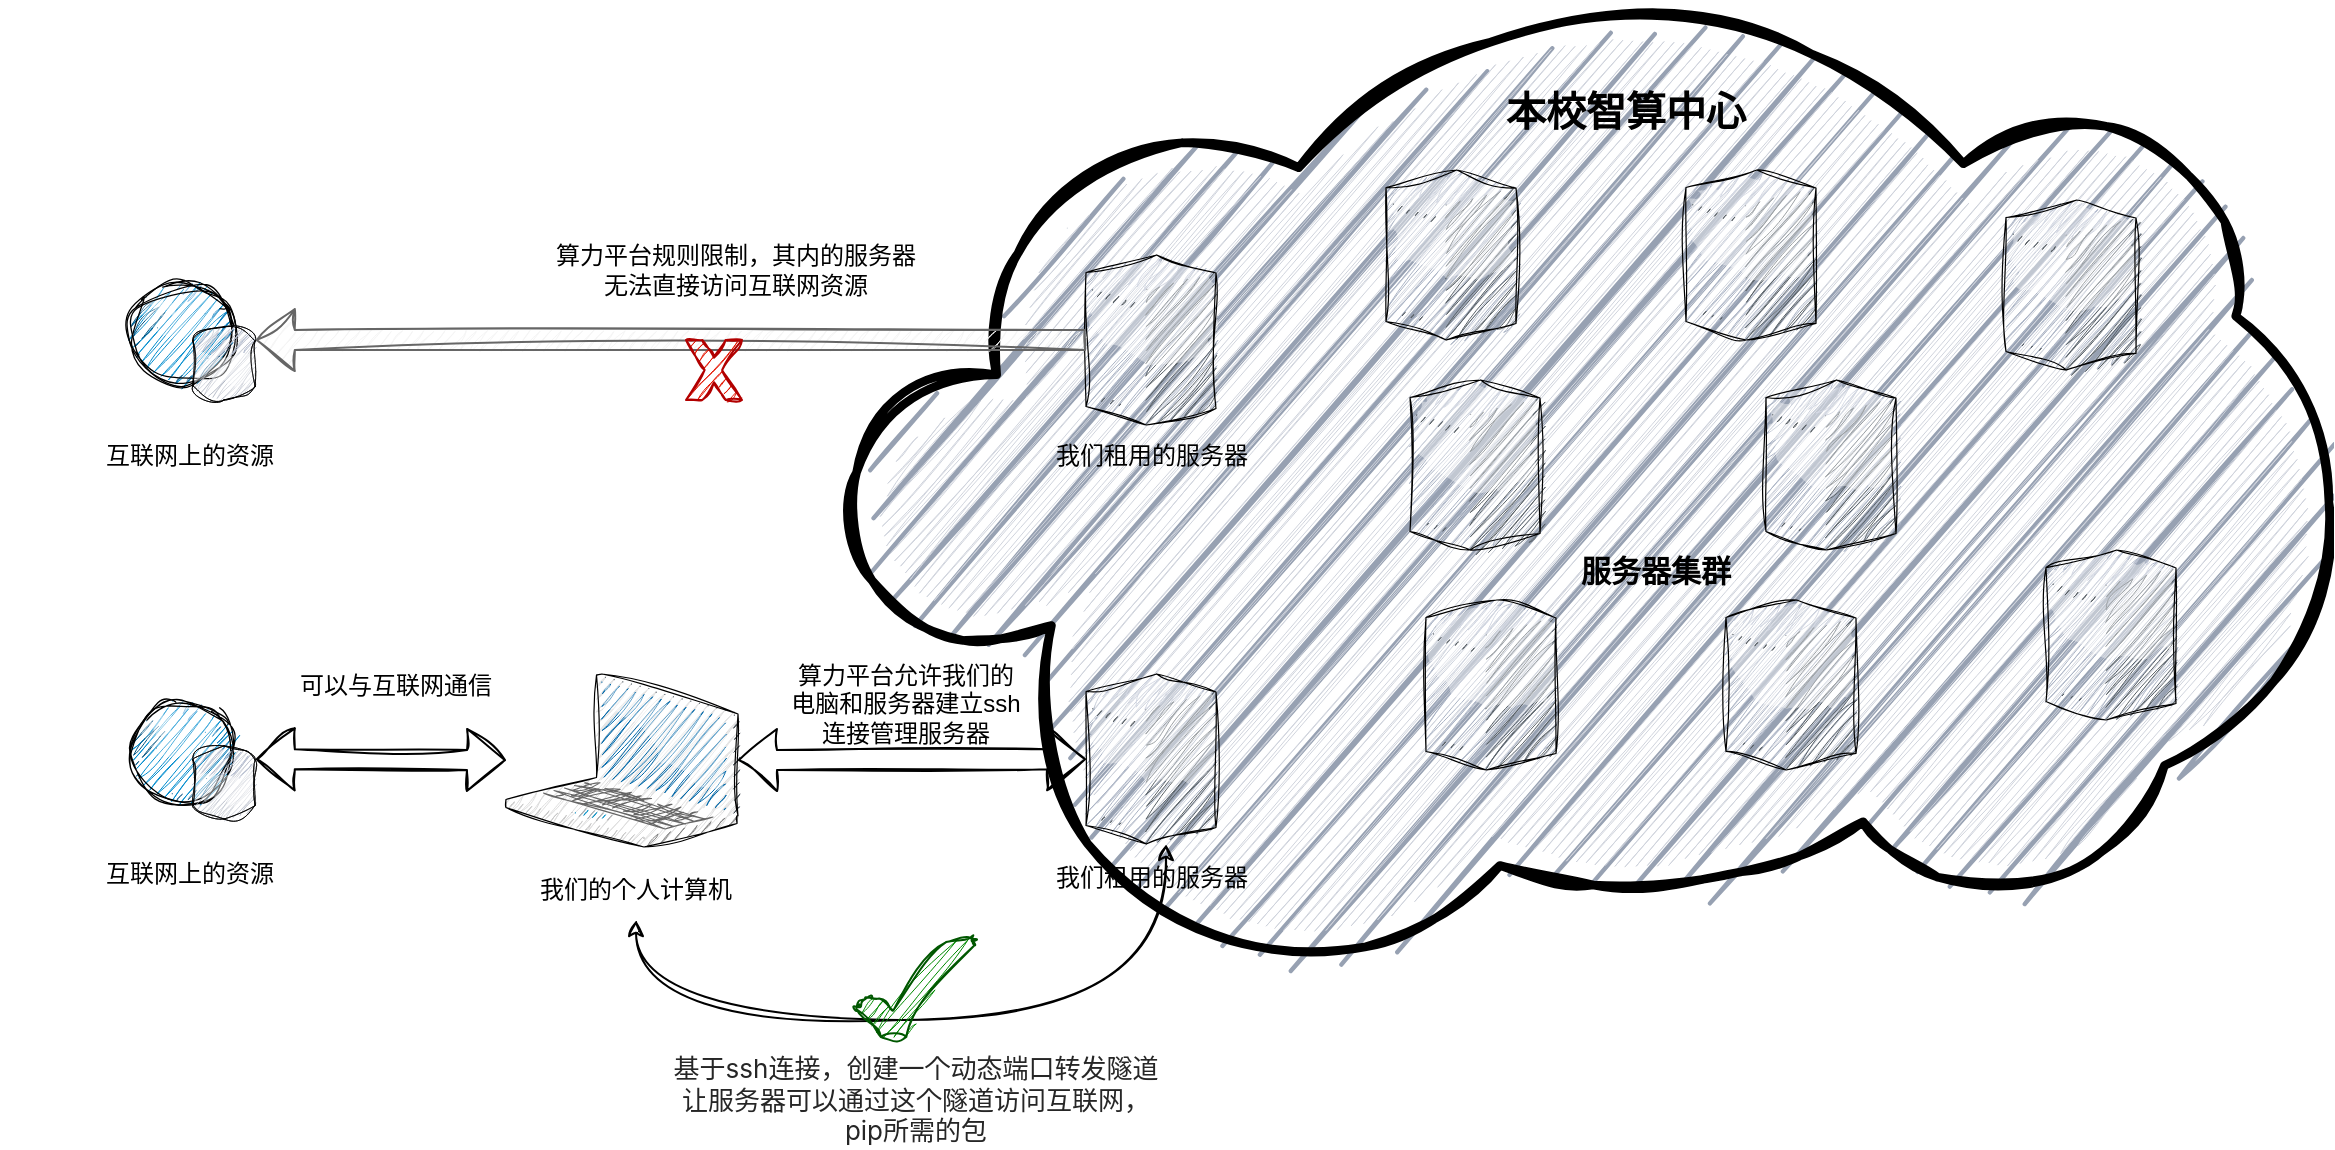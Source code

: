 <mxfile version="28.2.3">
  <diagram name="第 1 页" id="SBFmUtqrQ55cQ_EI7Ord">
    <mxGraphModel dx="1205" dy="666" grid="1" gridSize="10" guides="1" tooltips="1" connect="1" arrows="1" fold="1" page="1" pageScale="1" pageWidth="827" pageHeight="1169" math="0" shadow="0">
      <root>
        <mxCell id="0" />
        <mxCell id="1" parent="0" />
        <mxCell id="6FTb0QfE17CixWi7cLc3-17" value="" style="verticalLabelPosition=bottom;sketch=1;aspect=fixed;html=1;verticalAlign=top;strokeColor=none;align=center;outlineConnect=0;shape=mxgraph.citrix.cloud;shadow=0;curveFitting=1;jiggle=2;" vertex="1" parent="1">
          <mxGeometry x="480" y="100" width="743.12" height="485" as="geometry" />
        </mxCell>
        <mxCell id="6FTb0QfE17CixWi7cLc3-1" value="" style="verticalLabelPosition=bottom;sketch=1;aspect=fixed;html=1;verticalAlign=top;strokeColor=none;align=center;outlineConnect=0;shape=mxgraph.citrix.license_server;curveFitting=1;jiggle=2;" vertex="1" parent="1">
          <mxGeometry x="600" y="227.5" width="65" height="85" as="geometry" />
        </mxCell>
        <mxCell id="6FTb0QfE17CixWi7cLc3-2" value="" style="verticalLabelPosition=bottom;sketch=1;aspect=fixed;html=1;verticalAlign=top;strokeColor=none;align=center;outlineConnect=0;shape=mxgraph.citrix.geolocation_database;curveFitting=1;jiggle=2;" vertex="1" parent="1">
          <mxGeometry x="120" y="240" width="64.9" height="60" as="geometry" />
        </mxCell>
        <mxCell id="6FTb0QfE17CixWi7cLc3-3" value="" style="verticalLabelPosition=bottom;sketch=1;aspect=fixed;html=1;verticalAlign=top;strokeColor=none;align=center;outlineConnect=0;shape=mxgraph.citrix.geolocation_database;curveFitting=1;jiggle=2;" vertex="1" parent="1">
          <mxGeometry x="120" y="449.5" width="64.9" height="60" as="geometry" />
        </mxCell>
        <mxCell id="6FTb0QfE17CixWi7cLc3-4" value="" style="verticalLabelPosition=bottom;sketch=1;aspect=fixed;html=1;verticalAlign=top;strokeColor=none;align=center;outlineConnect=0;shape=mxgraph.citrix.laptop_2;curveFitting=1;jiggle=2;" vertex="1" parent="1">
          <mxGeometry x="310" y="437" width="116" height="86.5" as="geometry" />
        </mxCell>
        <mxCell id="6FTb0QfE17CixWi7cLc3-5" value="" style="verticalLabelPosition=bottom;sketch=1;aspect=fixed;html=1;verticalAlign=top;strokeColor=none;align=center;outlineConnect=0;shape=mxgraph.citrix.license_server;curveFitting=1;jiggle=2;" vertex="1" parent="1">
          <mxGeometry x="600" y="437" width="65" height="85" as="geometry" />
        </mxCell>
        <mxCell id="6FTb0QfE17CixWi7cLc3-7" value="" style="shape=flexArrow;endArrow=classic;html=1;rounded=0;fillColor=#f5f5f5;strokeColor=#666666;sketch=1;curveFitting=1;jiggle=2;" edge="1" parent="1" source="6FTb0QfE17CixWi7cLc3-1" target="6FTb0QfE17CixWi7cLc3-2">
          <mxGeometry width="50" height="50" relative="1" as="geometry">
            <mxPoint x="390" y="370" as="sourcePoint" />
            <mxPoint x="440" y="320" as="targetPoint" />
          </mxGeometry>
        </mxCell>
        <mxCell id="6FTb0QfE17CixWi7cLc3-8" value="算力平台规则限制，其内的服务器无法直接访问互联网资源" style="text;html=1;align=center;verticalAlign=middle;whiteSpace=wrap;rounded=0;sketch=1;curveFitting=1;jiggle=2;" vertex="1" parent="1">
          <mxGeometry x="330" y="220" width="190" height="30" as="geometry" />
        </mxCell>
        <mxCell id="6FTb0QfE17CixWi7cLc3-14" value="" style="verticalLabelPosition=bottom;verticalAlign=top;html=1;shape=mxgraph.basic.x;fillColor=#e51400;strokeColor=#B20000;fontColor=#ffffff;sketch=1;curveFitting=1;jiggle=2;" vertex="1" parent="1">
          <mxGeometry x="400" y="270" width="28" height="30" as="geometry" />
        </mxCell>
        <mxCell id="6FTb0QfE17CixWi7cLc3-18" value="" style="verticalLabelPosition=bottom;sketch=1;aspect=fixed;html=1;verticalAlign=top;strokeColor=none;align=center;outlineConnect=0;shape=mxgraph.citrix.license_server;curveFitting=1;jiggle=2;" vertex="1" parent="1">
          <mxGeometry x="750" y="185" width="65" height="85" as="geometry" />
        </mxCell>
        <mxCell id="6FTb0QfE17CixWi7cLc3-19" value="" style="verticalLabelPosition=bottom;sketch=1;aspect=fixed;html=1;verticalAlign=top;strokeColor=none;align=center;outlineConnect=0;shape=mxgraph.citrix.license_server;curveFitting=1;jiggle=2;" vertex="1" parent="1">
          <mxGeometry x="762" y="290" width="65" height="85" as="geometry" />
        </mxCell>
        <mxCell id="6FTb0QfE17CixWi7cLc3-20" value="" style="verticalLabelPosition=bottom;sketch=1;aspect=fixed;html=1;verticalAlign=top;strokeColor=none;align=center;outlineConnect=0;shape=mxgraph.citrix.license_server;curveFitting=1;jiggle=2;" vertex="1" parent="1">
          <mxGeometry x="900" y="185" width="65" height="85" as="geometry" />
        </mxCell>
        <mxCell id="6FTb0QfE17CixWi7cLc3-21" value="" style="verticalLabelPosition=bottom;sketch=1;aspect=fixed;html=1;verticalAlign=top;strokeColor=none;align=center;outlineConnect=0;shape=mxgraph.citrix.license_server;curveFitting=1;jiggle=2;" vertex="1" parent="1">
          <mxGeometry x="940" y="290" width="65" height="85" as="geometry" />
        </mxCell>
        <mxCell id="6FTb0QfE17CixWi7cLc3-22" value="" style="verticalLabelPosition=bottom;sketch=1;aspect=fixed;html=1;verticalAlign=top;strokeColor=none;align=center;outlineConnect=0;shape=mxgraph.citrix.license_server;curveFitting=1;jiggle=2;" vertex="1" parent="1">
          <mxGeometry x="920" y="400" width="65" height="85" as="geometry" />
        </mxCell>
        <mxCell id="6FTb0QfE17CixWi7cLc3-23" value="" style="verticalLabelPosition=bottom;sketch=1;aspect=fixed;html=1;verticalAlign=top;strokeColor=none;align=center;outlineConnect=0;shape=mxgraph.citrix.license_server;curveFitting=1;jiggle=2;" vertex="1" parent="1">
          <mxGeometry x="770" y="400" width="65" height="85" as="geometry" />
        </mxCell>
        <mxCell id="6FTb0QfE17CixWi7cLc3-24" value="" style="verticalLabelPosition=bottom;sketch=1;aspect=fixed;html=1;verticalAlign=top;strokeColor=none;align=center;outlineConnect=0;shape=mxgraph.citrix.license_server;curveFitting=1;jiggle=2;" vertex="1" parent="1">
          <mxGeometry x="1060" y="200" width="65" height="85" as="geometry" />
        </mxCell>
        <mxCell id="6FTb0QfE17CixWi7cLc3-25" value="" style="verticalLabelPosition=bottom;sketch=1;aspect=fixed;html=1;verticalAlign=top;strokeColor=none;align=center;outlineConnect=0;shape=mxgraph.citrix.license_server;curveFitting=1;jiggle=2;" vertex="1" parent="1">
          <mxGeometry x="1080" y="375" width="65" height="85" as="geometry" />
        </mxCell>
        <mxCell id="6FTb0QfE17CixWi7cLc3-26" value="&lt;font style=&quot;font-size: 20px;&quot;&gt;&lt;b&gt;本校智算中心&lt;/b&gt;&lt;/font&gt;" style="text;html=1;align=center;verticalAlign=middle;whiteSpace=wrap;rounded=0;sketch=1;curveFitting=1;jiggle=2;" vertex="1" parent="1">
          <mxGeometry x="775" y="140" width="190" height="30" as="geometry" />
        </mxCell>
        <mxCell id="6FTb0QfE17CixWi7cLc3-28" value="我们租用的服务器" style="text;html=1;align=center;verticalAlign=middle;whiteSpace=wrap;rounded=0;sketch=1;curveFitting=1;jiggle=2;" vertex="1" parent="1">
          <mxGeometry x="537.5" y="312.5" width="190" height="30" as="geometry" />
        </mxCell>
        <mxCell id="6FTb0QfE17CixWi7cLc3-29" value="我们租用的服务器" style="text;html=1;align=center;verticalAlign=middle;whiteSpace=wrap;rounded=0;sketch=1;curveFitting=1;jiggle=2;" vertex="1" parent="1">
          <mxGeometry x="537.5" y="523.5" width="190" height="30" as="geometry" />
        </mxCell>
        <mxCell id="6FTb0QfE17CixWi7cLc3-30" value="我们的个人计算机" style="text;html=1;align=center;verticalAlign=middle;whiteSpace=wrap;rounded=0;sketch=1;curveFitting=1;jiggle=2;" vertex="1" parent="1">
          <mxGeometry x="280" y="530" width="190" height="30" as="geometry" />
        </mxCell>
        <mxCell id="6FTb0QfE17CixWi7cLc3-31" value="互联网上的资源" style="text;html=1;align=center;verticalAlign=middle;whiteSpace=wrap;rounded=0;sketch=1;curveFitting=1;jiggle=2;" vertex="1" parent="1">
          <mxGeometry x="57.45" y="522" width="190" height="30" as="geometry" />
        </mxCell>
        <mxCell id="6FTb0QfE17CixWi7cLc3-32" value="互联网上的资源" style="text;html=1;align=center;verticalAlign=middle;whiteSpace=wrap;rounded=0;sketch=1;curveFitting=1;jiggle=2;" vertex="1" parent="1">
          <mxGeometry x="57.45" y="312.5" width="190" height="30" as="geometry" />
        </mxCell>
        <mxCell id="6FTb0QfE17CixWi7cLc3-34" value="" style="shape=flexArrow;endArrow=classic;startArrow=classic;html=1;rounded=0;sketch=1;curveFitting=1;jiggle=2;" edge="1" parent="1" source="6FTb0QfE17CixWi7cLc3-4" target="6FTb0QfE17CixWi7cLc3-5">
          <mxGeometry width="100" height="100" relative="1" as="geometry">
            <mxPoint x="490" y="570" as="sourcePoint" />
            <mxPoint x="590" y="470" as="targetPoint" />
          </mxGeometry>
        </mxCell>
        <mxCell id="6FTb0QfE17CixWi7cLc3-35" value="算力平台允许我们的电脑和服务器建立ssh连接管理服务器" style="text;html=1;align=center;verticalAlign=middle;whiteSpace=wrap;rounded=0;sketch=1;curveFitting=1;jiggle=2;" vertex="1" parent="1">
          <mxGeometry x="450" y="437" width="120" height="30" as="geometry" />
        </mxCell>
        <mxCell id="6FTb0QfE17CixWi7cLc3-37" value="" style="shape=flexArrow;endArrow=classic;startArrow=classic;html=1;rounded=0;sketch=1;curveFitting=1;jiggle=2;" edge="1" parent="1" source="6FTb0QfE17CixWi7cLc3-3" target="6FTb0QfE17CixWi7cLc3-4">
          <mxGeometry width="100" height="100" relative="1" as="geometry">
            <mxPoint x="220" y="560" as="sourcePoint" />
            <mxPoint x="394" y="560" as="targetPoint" />
          </mxGeometry>
        </mxCell>
        <mxCell id="6FTb0QfE17CixWi7cLc3-39" value="可以与互联网通信" style="text;html=1;align=center;verticalAlign=middle;whiteSpace=wrap;rounded=0;sketch=1;curveFitting=1;jiggle=2;" vertex="1" parent="1">
          <mxGeometry x="160" y="427.5" width="190" height="30" as="geometry" />
        </mxCell>
        <mxCell id="6FTb0QfE17CixWi7cLc3-41" value="" style="endArrow=classic;html=1;rounded=0;entryX=0.5;entryY=1;entryDx=0;entryDy=0;edgeStyle=orthogonalEdgeStyle;curved=1;startArrow=classic;startFill=1;sketch=1;curveFitting=1;jiggle=2;" edge="1" parent="1" source="6FTb0QfE17CixWi7cLc3-5" target="6FTb0QfE17CixWi7cLc3-30">
          <mxGeometry width="50" height="50" relative="1" as="geometry">
            <mxPoint x="580" y="650" as="sourcePoint" />
            <mxPoint x="630" y="600" as="targetPoint" />
            <Array as="points">
              <mxPoint x="640" y="610" />
              <mxPoint x="375" y="610" />
            </Array>
          </mxGeometry>
        </mxCell>
        <mxCell id="6FTb0QfE17CixWi7cLc3-42" value="&lt;span style=&quot;color: rgba(0, 0, 0, 0.85); font-family: Inter, -apple-system, BlinkMacSystemFont, &amp;quot;Segoe UI&amp;quot;, &amp;quot;PingFang SC&amp;quot;, &amp;quot;Hiragino Sans GB&amp;quot;, &amp;quot;Microsoft YaHei&amp;quot;, &amp;quot;Helvetica Neue&amp;quot;, Helvetica, Arial, sans-serif; font-style: normal; font-variant-ligatures: normal; font-variant-caps: normal; font-weight: 400; letter-spacing: normal; orphans: 2; text-indent: 0px; text-transform: none; widows: 2; word-spacing: 0px; -webkit-text-stroke-width: 0px; white-space: normal; background-color: rgb(255, 255, 255); text-decoration-thickness: initial; text-decoration-style: initial; text-decoration-color: initial; float: none; display: inline !important;&quot;&gt;&lt;font style=&quot;font-size: 13px;&quot;&gt;基于ssh连接，创建一个动态端口转发隧道让服务器可以通过这个隧道访问互联网，pip所需的包&lt;/font&gt;&lt;/span&gt;" style="text;whiteSpace=wrap;html=1;align=center;sketch=1;curveFitting=1;jiggle=2;" vertex="1" parent="1">
          <mxGeometry x="390" y="620" width="250" height="40" as="geometry" />
        </mxCell>
        <mxCell id="6FTb0QfE17CixWi7cLc3-44" value="" style="verticalLabelPosition=bottom;verticalAlign=top;html=1;shape=mxgraph.basic.tick;fillColor=#008a00;strokeColor=#005700;sketch=1;curveFitting=1;jiggle=2;fontColor=#ffffff;" vertex="1" parent="1">
          <mxGeometry x="485" y="568" width="60" height="52" as="geometry" />
        </mxCell>
        <mxCell id="6FTb0QfE17CixWi7cLc3-46" value="&lt;font style=&quot;font-size: 15px;&quot;&gt;&lt;b&gt;服务器集群&lt;/b&gt;&lt;/font&gt;" style="text;html=1;align=center;verticalAlign=middle;whiteSpace=wrap;rounded=0;sketch=1;curveFitting=1;jiggle=2;" vertex="1" parent="1">
          <mxGeometry x="790" y="370" width="190" height="30" as="geometry" />
        </mxCell>
      </root>
    </mxGraphModel>
  </diagram>
</mxfile>
